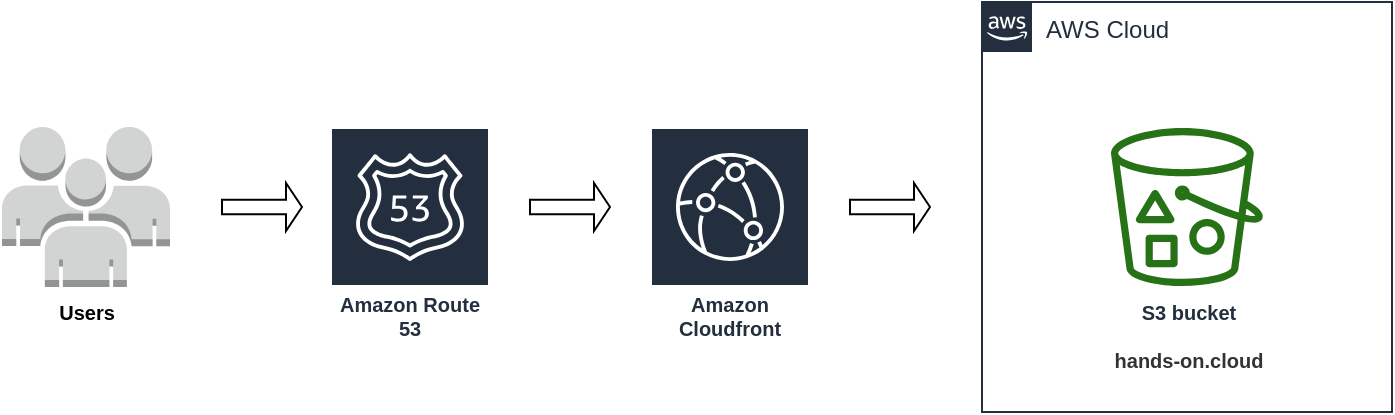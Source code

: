 <mxfile version="12.1.4" type="device" pages="4"><diagram id="q0QJYBcD4ypBnx96o0l9" name="production"><mxGraphModel dx="946" dy="547" grid="1" gridSize="10" guides="1" tooltips="1" connect="1" arrows="1" fold="1" page="1" pageScale="1" pageWidth="1100" pageHeight="850" math="0" shadow="0"><root><mxCell id="0"/><mxCell id="1" parent="0"/><mxCell id="BNt7Gj_Xx7AwM29JJTHv-16" value="AWS Cloud" style="points=[[0,0],[0.25,0],[0.5,0],[0.75,0],[1,0],[1,0.25],[1,0.5],[1,0.75],[1,1],[0.75,1],[0.5,1],[0.25,1],[0,1],[0,0.75],[0,0.5],[0,0.25]];outlineConnect=0;gradientColor=none;html=1;whiteSpace=wrap;fontSize=12;fontStyle=0;shape=mxgraph.aws4.group;grIcon=mxgraph.aws4.group_aws_cloud_alt;strokeColor=#232F3E;fillColor=none;verticalAlign=top;align=left;spacingLeft=30;fontColor=#232F3E;dashed=0;" parent="1" vertex="1"><mxGeometry x="530" y="40" width="205" height="205" as="geometry"/></mxCell><mxCell id="BNt7Gj_Xx7AwM29JJTHv-1" value="Users" style="outlineConnect=0;dashed=0;verticalLabelPosition=bottom;verticalAlign=top;align=center;html=1;shape=mxgraph.aws3.users;fillColor=#D2D3D3;gradientColor=none;fontStyle=1;fontSize=10;" parent="1" vertex="1"><mxGeometry x="40" y="102.5" width="84" height="80" as="geometry"/></mxCell><mxCell id="BNt7Gj_Xx7AwM29JJTHv-2" value="S3 bucket&lt;br&gt;&lt;br&gt;&lt;font color=&quot;#333333&quot;&gt;hands-on.cloud&lt;/font&gt;" style="outlineConnect=0;fontColor=#232F3E;gradientColor=none;fillColor=#277116;strokeColor=none;dashed=0;verticalLabelPosition=bottom;verticalAlign=top;align=center;html=1;fontSize=10;fontStyle=1;aspect=fixed;pointerEvents=1;shape=mxgraph.aws4.bucket_with_objects;" parent="1" vertex="1"><mxGeometry x="594.5" y="102.5" width="76" height="80" as="geometry"/></mxCell><mxCell id="BNt7Gj_Xx7AwM29JJTHv-4" value="Amazon Route 53" style="outlineConnect=0;fontColor=#232F3E;gradientColor=none;strokeColor=#ffffff;fillColor=#232F3E;dashed=0;verticalLabelPosition=middle;verticalAlign=bottom;align=center;html=1;whiteSpace=wrap;fontSize=10;fontStyle=1;spacing=3;shape=mxgraph.aws4.productIcon;prIcon=mxgraph.aws4.route_53;" parent="1" vertex="1"><mxGeometry x="204" y="102.5" width="80" height="110" as="geometry"/></mxCell><mxCell id="BNt7Gj_Xx7AwM29JJTHv-5" value="Amazon Cloudfront" style="outlineConnect=0;fontColor=#232F3E;gradientColor=none;strokeColor=#ffffff;fillColor=#232F3E;dashed=0;verticalLabelPosition=middle;verticalAlign=bottom;align=center;html=1;whiteSpace=wrap;fontSize=10;fontStyle=1;spacing=3;shape=mxgraph.aws4.productIcon;prIcon=mxgraph.aws4.cloudfront;" parent="1" vertex="1"><mxGeometry x="364" y="102.5" width="80" height="110" as="geometry"/></mxCell><mxCell id="BNt7Gj_Xx7AwM29JJTHv-12" value="" style="shape=singleArrow;whiteSpace=wrap;html=1;fontSize=10;" parent="1" vertex="1"><mxGeometry x="150" y="130.5" width="40" height="24" as="geometry"/></mxCell><mxCell id="BNt7Gj_Xx7AwM29JJTHv-13" value="" style="shape=singleArrow;whiteSpace=wrap;html=1;fontSize=10;" parent="1" vertex="1"><mxGeometry x="304" y="130.5" width="40" height="24" as="geometry"/></mxCell><mxCell id="BNt7Gj_Xx7AwM29JJTHv-14" value="" style="shape=singleArrow;whiteSpace=wrap;html=1;fontSize=10;" parent="1" vertex="1"><mxGeometry x="464" y="130.5" width="40" height="24" as="geometry"/></mxCell></root></mxGraphModel></diagram><diagram id="URPrMHOJ8IGA4-UzttIB" name="staging"><mxGraphModel dx="946" dy="547" grid="1" gridSize="10" guides="1" tooltips="1" connect="1" arrows="1" fold="1" page="1" pageScale="1" pageWidth="1100" pageHeight="850" math="0" shadow="0"><root><mxCell id="p6ujpcDAMckBVVnL0uS--0"/><mxCell id="p6ujpcDAMckBVVnL0uS--1" parent="p6ujpcDAMckBVVnL0uS--0"/><mxCell id="WwsDzcFB-O1G_sHYQ6km-0" value="AWS Cloud" style="points=[[0,0],[0.25,0],[0.5,0],[0.75,0],[1,0],[1,0.25],[1,0.5],[1,0.75],[1,1],[0.75,1],[0.5,1],[0.25,1],[0,1],[0,0.75],[0,0.5],[0,0.25]];outlineConnect=0;gradientColor=none;html=1;whiteSpace=wrap;fontSize=12;fontStyle=0;shape=mxgraph.aws4.group;grIcon=mxgraph.aws4.group_aws_cloud_alt;strokeColor=#232F3E;fillColor=none;verticalAlign=top;align=left;spacingLeft=30;fontColor=#232F3E;dashed=0;" parent="p6ujpcDAMckBVVnL0uS--1" vertex="1"><mxGeometry x="370" y="40" width="205" height="205" as="geometry"/></mxCell><mxCell id="WwsDzcFB-O1G_sHYQ6km-1" value="Users" style="outlineConnect=0;dashed=0;verticalLabelPosition=bottom;verticalAlign=top;align=center;html=1;shape=mxgraph.aws3.users;fillColor=#D2D3D3;gradientColor=none;fontStyle=1;fontSize=10;" parent="p6ujpcDAMckBVVnL0uS--1" vertex="1"><mxGeometry x="40" y="102.5" width="84" height="80" as="geometry"/></mxCell><mxCell id="WwsDzcFB-O1G_sHYQ6km-2" value="S3 bucket&lt;br&gt;&lt;br&gt;&lt;font color=&quot;#990000&quot;&gt;branch-name&lt;/font&gt;.&lt;font color=&quot;#333333&quot;&gt;hands-on.cloud&lt;/font&gt;" style="outlineConnect=0;fontColor=#232F3E;gradientColor=none;fillColor=#277116;strokeColor=none;dashed=0;verticalLabelPosition=bottom;verticalAlign=top;align=center;html=1;fontSize=10;fontStyle=1;aspect=fixed;pointerEvents=1;shape=mxgraph.aws4.bucket_with_objects;" parent="p6ujpcDAMckBVVnL0uS--1" vertex="1"><mxGeometry x="434.5" y="102.5" width="76" height="80" as="geometry"/></mxCell><mxCell id="WwsDzcFB-O1G_sHYQ6km-3" value="Amazon Route 53" style="outlineConnect=0;fontColor=#232F3E;gradientColor=none;strokeColor=#ffffff;fillColor=#232F3E;dashed=0;verticalLabelPosition=middle;verticalAlign=bottom;align=center;html=1;whiteSpace=wrap;fontSize=10;fontStyle=1;spacing=3;shape=mxgraph.aws4.productIcon;prIcon=mxgraph.aws4.route_53;" parent="p6ujpcDAMckBVVnL0uS--1" vertex="1"><mxGeometry x="204" y="102.5" width="80" height="110" as="geometry"/></mxCell><mxCell id="WwsDzcFB-O1G_sHYQ6km-5" value="" style="shape=singleArrow;whiteSpace=wrap;html=1;fontSize=10;" parent="p6ujpcDAMckBVVnL0uS--1" vertex="1"><mxGeometry x="150" y="130.5" width="40" height="24" as="geometry"/></mxCell><mxCell id="WwsDzcFB-O1G_sHYQ6km-6" value="" style="shape=singleArrow;whiteSpace=wrap;html=1;fontSize=10;" parent="p6ujpcDAMckBVVnL0uS--1" vertex="1"><mxGeometry x="304" y="130.5" width="40" height="24" as="geometry"/></mxCell></root></mxGraphModel></diagram><diagram id="4--gdwOFTwdftjHb-EaW" name="GitHub developer workflow"><mxGraphModel dx="946" dy="547" grid="1" gridSize="10" guides="1" tooltips="1" connect="1" arrows="1" fold="1" page="1" pageScale="1" pageWidth="1100" pageHeight="850" math="0" shadow="0"><root><mxCell id="Y6Z9N4S_cLI02Tj2c_G3-0"/><mxCell id="Y6Z9N4S_cLI02Tj2c_G3-1" parent="Y6Z9N4S_cLI02Tj2c_G3-0"/><mxCell id="Y6Z9N4S_cLI02Tj2c_G3-2" value="" style="rounded=1;whiteSpace=wrap;html=1;dashed=1;" parent="Y6Z9N4S_cLI02Tj2c_G3-1" vertex="1"><mxGeometry x="80" y="120" width="520" height="290" as="geometry"/></mxCell><mxCell id="Y6Z9N4S_cLI02Tj2c_G3-3" value="GitHub" style="text;html=1;strokeColor=none;fillColor=none;align=center;verticalAlign=middle;whiteSpace=wrap;rounded=0;dashed=1;fontStyle=1;fontColor=#000099;" parent="Y6Z9N4S_cLI02Tj2c_G3-1" vertex="1"><mxGeometry x="80" y="380" width="520" height="20" as="geometry"/></mxCell><mxCell id="Y6Z9N4S_cLI02Tj2c_G3-8" value="" style="group" parent="Y6Z9N4S_cLI02Tj2c_G3-1" vertex="1" connectable="0"><mxGeometry x="370" y="140" width="190" height="90" as="geometry"/></mxCell><mxCell id="Y6Z9N4S_cLI02Tj2c_G3-6" value="" style="strokeWidth=1;html=1;shape=mxgraph.flowchart.database;whiteSpace=wrap;fillColor=#dae8fc;strokeColor=#6c8ebf;" parent="Y6Z9N4S_cLI02Tj2c_G3-8" vertex="1"><mxGeometry x="65" width="60" height="60" as="geometry"/></mxCell><mxCell id="Y6Z9N4S_cLI02Tj2c_G3-7" value="andreivmaksimov/hands-on.cloud" style="text;html=1;strokeColor=none;fillColor=none;align=center;verticalAlign=middle;whiteSpace=wrap;rounded=0;fontColor=#004c99;" parent="Y6Z9N4S_cLI02Tj2c_G3-8" vertex="1"><mxGeometry y="70" width="190" height="20" as="geometry"/></mxCell><mxCell id="Y6Z9N4S_cLI02Tj2c_G3-9" value="" style="group" parent="Y6Z9N4S_cLI02Tj2c_G3-1" vertex="1" connectable="0"><mxGeometry x="100" y="140" width="190" height="90" as="geometry"/></mxCell><mxCell id="Y6Z9N4S_cLI02Tj2c_G3-4" value="" style="strokeWidth=1;html=1;shape=mxgraph.flowchart.database;whiteSpace=wrap;fillColor=#dae8fc;strokeColor=#6c8ebf;" parent="Y6Z9N4S_cLI02Tj2c_G3-9" vertex="1"><mxGeometry x="65" width="60" height="60" as="geometry"/></mxCell><mxCell id="Y6Z9N4S_cLI02Tj2c_G3-5" value="hands-on-cloud/hands-on.cloud" style="text;html=1;strokeColor=none;fillColor=none;align=center;verticalAlign=middle;whiteSpace=wrap;rounded=0;fontColor=#004c99;" parent="Y6Z9N4S_cLI02Tj2c_G3-9" vertex="1"><mxGeometry y="70" width="190" height="20" as="geometry"/></mxCell><mxCell id="Y6Z9N4S_cLI02Tj2c_G3-10" value="" style="rounded=1;whiteSpace=wrap;html=1;dashed=1;" parent="Y6Z9N4S_cLI02Tj2c_G3-1" vertex="1"><mxGeometry x="640" y="120" width="240" height="290" as="geometry"/></mxCell><mxCell id="Y6Z9N4S_cLI02Tj2c_G3-11" value="" style="group" parent="Y6Z9N4S_cLI02Tj2c_G3-1" vertex="1" connectable="0"><mxGeometry x="665" y="140" width="190" height="90" as="geometry"/></mxCell><mxCell id="Y6Z9N4S_cLI02Tj2c_G3-12" value="" style="strokeWidth=1;html=1;shape=mxgraph.flowchart.database;whiteSpace=wrap;fillColor=#dae8fc;strokeColor=#6c8ebf;" parent="Y6Z9N4S_cLI02Tj2c_G3-11" vertex="1"><mxGeometry x="65" width="60" height="60" as="geometry"/></mxCell><mxCell id="Y6Z9N4S_cLI02Tj2c_G3-13" value="andreivmaksimov/hands-on.cloud" style="text;html=1;strokeColor=none;fillColor=none;align=center;verticalAlign=middle;whiteSpace=wrap;rounded=0;fontColor=#004c99;" parent="Y6Z9N4S_cLI02Tj2c_G3-11" vertex="1"><mxGeometry y="70" width="190" height="20" as="geometry"/></mxCell><mxCell id="Y6Z9N4S_cLI02Tj2c_G3-14" value="Local machine" style="text;html=1;strokeColor=none;fillColor=none;align=center;verticalAlign=middle;whiteSpace=wrap;rounded=0;dashed=1;fontStyle=1;fontColor=#000099;" parent="Y6Z9N4S_cLI02Tj2c_G3-1" vertex="1"><mxGeometry x="640" y="380" width="240" height="20" as="geometry"/></mxCell><mxCell id="Y6Z9N4S_cLI02Tj2c_G3-28" style="edgeStyle=orthogonalEdgeStyle;curved=1;rounded=0;orthogonalLoop=1;jettySize=auto;html=1;entryX=1;entryY=0.5;entryDx=0;entryDy=0;fontColor=#333333;exitX=1;exitY=0.5;exitDx=0;exitDy=0;" parent="Y6Z9N4S_cLI02Tj2c_G3-1" source="Y6Z9N4S_cLI02Tj2c_G3-15" target="Y6Z9N4S_cLI02Tj2c_G3-19" edge="1"><mxGeometry relative="1" as="geometry"/></mxCell><mxCell id="Y6Z9N4S_cLI02Tj2c_G3-15" value="master" style="rounded=0;whiteSpace=wrap;html=1;strokeWidth=1;fillColor=#f8cecc;strokeColor=#b85450;" parent="Y6Z9N4S_cLI02Tj2c_G3-1" vertex="1"><mxGeometry x="720" y="240" width="80" height="30" as="geometry"/></mxCell><mxCell id="Y6Z9N4S_cLI02Tj2c_G3-16" value="master" style="rounded=0;whiteSpace=wrap;html=1;strokeWidth=1;fillColor=#f8cecc;strokeColor=#b85450;" parent="Y6Z9N4S_cLI02Tj2c_G3-1" vertex="1"><mxGeometry x="155" y="240" width="80" height="30" as="geometry"/></mxCell><mxCell id="Y6Z9N4S_cLI02Tj2c_G3-17" value="master" style="rounded=0;whiteSpace=wrap;html=1;strokeWidth=1;fillColor=#f8cecc;strokeColor=#b85450;" parent="Y6Z9N4S_cLI02Tj2c_G3-1" vertex="1"><mxGeometry x="425" y="240" width="80" height="30" as="geometry"/></mxCell><mxCell id="Y6Z9N4S_cLI02Tj2c_G3-34" style="edgeStyle=orthogonalEdgeStyle;curved=1;rounded=0;orthogonalLoop=1;jettySize=auto;html=1;exitX=0.25;exitY=1;exitDx=0;exitDy=0;entryX=0.5;entryY=1;entryDx=0;entryDy=0;fontSize=10;fontColor=#333333;" parent="Y6Z9N4S_cLI02Tj2c_G3-1" source="Y6Z9N4S_cLI02Tj2c_G3-18" target="Y6Z9N4S_cLI02Tj2c_G3-36" edge="1"><mxGeometry relative="1" as="geometry"><Array as="points"><mxPoint x="445" y="350"/><mxPoint x="195" y="350"/></Array></mxGeometry></mxCell><mxCell id="Y6Z9N4S_cLI02Tj2c_G3-18" value="feature-x" style="rounded=0;whiteSpace=wrap;html=1;strokeWidth=1;fillColor=#d5e8d4;strokeColor=#82b366;" parent="Y6Z9N4S_cLI02Tj2c_G3-1" vertex="1"><mxGeometry x="425" y="290" width="80" height="30" as="geometry"/></mxCell><mxCell id="Y6Z9N4S_cLI02Tj2c_G3-30" style="edgeStyle=orthogonalEdgeStyle;curved=1;rounded=0;orthogonalLoop=1;jettySize=auto;html=1;entryX=0.75;entryY=1;entryDx=0;entryDy=0;fontSize=10;fontColor=#333333;exitX=0.25;exitY=1;exitDx=0;exitDy=0;" parent="Y6Z9N4S_cLI02Tj2c_G3-1" source="Y6Z9N4S_cLI02Tj2c_G3-19" target="Y6Z9N4S_cLI02Tj2c_G3-18" edge="1"><mxGeometry relative="1" as="geometry"><Array as="points"><mxPoint x="740" y="350"/><mxPoint x="485" y="350"/></Array></mxGeometry></mxCell><mxCell id="Y6Z9N4S_cLI02Tj2c_G3-19" value="feature-x" style="rounded=0;whiteSpace=wrap;html=1;strokeWidth=1;fillColor=#d5e8d4;strokeColor=#82b366;" parent="Y6Z9N4S_cLI02Tj2c_G3-1" vertex="1"><mxGeometry x="720" y="290" width="80" height="30" as="geometry"/></mxCell><mxCell id="Y6Z9N4S_cLI02Tj2c_G3-20" style="edgeStyle=orthogonalEdgeStyle;rounded=0;orthogonalLoop=1;jettySize=auto;html=1;entryX=0.21;entryY=-0.007;entryDx=0;entryDy=0;entryPerimeter=0;fontColor=#333333;curved=1;exitX=0.5;exitY=0;exitDx=0;exitDy=0;exitPerimeter=0;" parent="Y6Z9N4S_cLI02Tj2c_G3-1" source="Y6Z9N4S_cLI02Tj2c_G3-4" target="Y6Z9N4S_cLI02Tj2c_G3-6" edge="1"><mxGeometry relative="1" as="geometry"><Array as="points"><mxPoint x="195" y="100"/><mxPoint x="448" y="100"/></Array></mxGeometry></mxCell><mxCell id="Y6Z9N4S_cLI02Tj2c_G3-22" value="fork" style="text;html=1;strokeColor=none;fillColor=none;align=center;verticalAlign=middle;whiteSpace=wrap;rounded=0;fontColor=#994c00;fontStyle=1;fontSize=10;" parent="Y6Z9N4S_cLI02Tj2c_G3-1" vertex="1"><mxGeometry x="320" y="80" width="40" height="20" as="geometry"/></mxCell><mxCell id="Y6Z9N4S_cLI02Tj2c_G3-24" value="clone" style="text;html=1;strokeColor=none;fillColor=none;align=center;verticalAlign=middle;whiteSpace=wrap;rounded=0;fontColor=#994c00;fontStyle=1;fontSize=10;" parent="Y6Z9N4S_cLI02Tj2c_G3-1" vertex="1"><mxGeometry x="600" y="80" width="40" height="20" as="geometry"/></mxCell><mxCell id="Y6Z9N4S_cLI02Tj2c_G3-26" style="edgeStyle=orthogonalEdgeStyle;curved=1;rounded=0;orthogonalLoop=1;jettySize=auto;html=1;entryX=0.5;entryY=0;entryDx=0;entryDy=0;entryPerimeter=0;fontColor=#333333;exitX=0.838;exitY=0.012;exitDx=0;exitDy=0;exitPerimeter=0;" parent="Y6Z9N4S_cLI02Tj2c_G3-1" source="Y6Z9N4S_cLI02Tj2c_G3-6" target="Y6Z9N4S_cLI02Tj2c_G3-12" edge="1"><mxGeometry relative="1" as="geometry"><Array as="points"><mxPoint x="485" y="100"/><mxPoint x="760" y="100"/></Array></mxGeometry></mxCell><mxCell id="Y6Z9N4S_cLI02Tj2c_G3-29" value="branch" style="text;html=1;strokeColor=none;fillColor=none;align=center;verticalAlign=middle;whiteSpace=wrap;rounded=0;fontColor=#994c00;fontStyle=1;fontSize=10;" parent="Y6Z9N4S_cLI02Tj2c_G3-1" vertex="1"><mxGeometry x="830" y="270" width="40" height="20" as="geometry"/></mxCell><mxCell id="Y6Z9N4S_cLI02Tj2c_G3-31" value="push" style="text;html=1;strokeColor=none;fillColor=none;align=center;verticalAlign=middle;whiteSpace=wrap;rounded=0;fontColor=#994c00;fontStyle=1;fontSize=10;" parent="Y6Z9N4S_cLI02Tj2c_G3-1" vertex="1"><mxGeometry x="600" y="350" width="40" height="20" as="geometry"/></mxCell><mxCell id="Y6Z9N4S_cLI02Tj2c_G3-35" value="pull request" style="text;html=1;strokeColor=none;fillColor=none;align=center;verticalAlign=middle;whiteSpace=wrap;rounded=0;fontColor=#994c00;fontStyle=1;fontSize=10;" parent="Y6Z9N4S_cLI02Tj2c_G3-1" vertex="1"><mxGeometry x="290" y="350" width="80" height="20" as="geometry"/></mxCell><mxCell id="Y6Z9N4S_cLI02Tj2c_G3-37" style="edgeStyle=orthogonalEdgeStyle;curved=1;rounded=0;orthogonalLoop=1;jettySize=auto;html=1;entryX=0;entryY=0.5;entryDx=0;entryDy=0;fontSize=10;fontColor=#000099;exitX=0;exitY=0.5;exitDx=0;exitDy=0;" parent="Y6Z9N4S_cLI02Tj2c_G3-1" source="Y6Z9N4S_cLI02Tj2c_G3-36" target="Y6Z9N4S_cLI02Tj2c_G3-16" edge="1"><mxGeometry relative="1" as="geometry"/></mxCell><mxCell id="Y6Z9N4S_cLI02Tj2c_G3-36" value="pull/#" style="rounded=0;whiteSpace=wrap;html=1;strokeWidth=1;fillColor=#d5e8d4;strokeColor=#82b366;" parent="Y6Z9N4S_cLI02Tj2c_G3-1" vertex="1"><mxGeometry x="155" y="290" width="80" height="30" as="geometry"/></mxCell><mxCell id="Y6Z9N4S_cLI02Tj2c_G3-38" value="merge" style="text;html=1;strokeColor=none;fillColor=none;align=center;verticalAlign=middle;whiteSpace=wrap;rounded=0;fontColor=#994c00;fontStyle=1;fontSize=10;" parent="Y6Z9N4S_cLI02Tj2c_G3-1" vertex="1"><mxGeometry x="80" y="265" width="60" height="20" as="geometry"/></mxCell></root></mxGraphModel></diagram><diagram id="YCNjUTonxBZTyRJ_6r_D" name="CICD pipeline"><mxGraphModel dx="946" dy="498" grid="1" gridSize="10" guides="1" tooltips="1" connect="1" arrows="1" fold="1" page="1" pageScale="1" pageWidth="1100" pageHeight="850" math="0" shadow="0"><root><mxCell id="TQi9sBt4IpiqX0KVadWC-0"/><mxCell id="TQi9sBt4IpiqX0KVadWC-1" parent="TQi9sBt4IpiqX0KVadWC-0"/><mxCell id="TQi9sBt4IpiqX0KVadWC-22" style="edgeStyle=orthogonalEdgeStyle;orthogonalLoop=1;jettySize=auto;html=1;entryX=0;entryY=0.5;entryDx=0;entryDy=0;entryPerimeter=0;sourcePerimeterSpacing=0;targetPerimeterSpacing=0;strokeColor=#4d4d4d;strokeWidth=2;fontSize=18;fontColor=#990000;curved=1;exitX=0.76;exitY=0;exitDx=0;exitDy=0;exitPerimeter=0;startSize=6;labelBackgroundColor=none;" edge="1" parent="TQi9sBt4IpiqX0KVadWC-1" source="TQi9sBt4IpiqX0KVadWC-2" target="TQi9sBt4IpiqX0KVadWC-3"><mxGeometry relative="1" as="geometry"/></mxCell><mxCell id="TQi9sBt4IpiqX0KVadWC-2" value="" style="outlineConnect=0;dashed=0;verticalLabelPosition=bottom;verticalAlign=top;align=center;html=1;shape=mxgraph.aws3.users;fillColor=#D2D3D3;gradientColor=none;fontStyle=1;fontColor=#333333;fontSize=14;" vertex="1" parent="TQi9sBt4IpiqX0KVadWC-1"><mxGeometry x="40" y="202" width="66" height="63" as="geometry"/></mxCell><mxCell id="TQi9sBt4IpiqX0KVadWC-5" value="" style="group;fontStyle=1" vertex="1" connectable="0" parent="TQi9sBt4IpiqX0KVadWC-1"><mxGeometry x="243" y="120" width="60" height="82" as="geometry"/></mxCell><mxCell id="TQi9sBt4IpiqX0KVadWC-3" value="" style="strokeWidth=2;html=1;shape=mxgraph.flowchart.database;whiteSpace=wrap;fillColor=#dae8fc;strokeColor=#6c8ebf;" vertex="1" parent="TQi9sBt4IpiqX0KVadWC-5"><mxGeometry width="60" height="60" as="geometry"/></mxCell><mxCell id="TQi9sBt4IpiqX0KVadWC-4" value="GitHub" style="text;html=1;strokeColor=none;fillColor=none;align=center;verticalAlign=middle;whiteSpace=wrap;rounded=0;fontStyle=1;fontColor=#333333;fontSize=14;" vertex="1" parent="TQi9sBt4IpiqX0KVadWC-5"><mxGeometry y="62" width="60" height="20" as="geometry"/></mxCell><mxCell id="TQi9sBt4IpiqX0KVadWC-16" value="" style="group" vertex="1" connectable="0" parent="TQi9sBt4IpiqX0KVadWC-1"><mxGeometry x="440" y="40" width="240" height="200" as="geometry"/></mxCell><mxCell id="TQi9sBt4IpiqX0KVadWC-8" value="" style="rounded=1;whiteSpace=wrap;html=1;align=center;verticalAlign=top;fontColor=#990000;fontSize=18;" vertex="1" parent="TQi9sBt4IpiqX0KVadWC-16"><mxGeometry y="40" width="240" height="160" as="geometry"/></mxCell><mxCell id="TQi9sBt4IpiqX0KVadWC-9" value="&lt;b&gt;&lt;font style=&quot;font-size: 16px&quot;&gt;BUILD&lt;/font&gt;&lt;/b&gt;" style="text;html=1;strokeColor=none;fillColor=none;align=center;verticalAlign=middle;whiteSpace=wrap;rounded=0;fontColor=#333333;" vertex="1" parent="TQi9sBt4IpiqX0KVadWC-16"><mxGeometry x="90" y="55" width="120" height="30" as="geometry"/></mxCell><mxCell id="TQi9sBt4IpiqX0KVadWC-10" value="&lt;b&gt;&lt;font style=&quot;font-size: 16px&quot;&gt;TEST&lt;/font&gt;&lt;/b&gt;" style="text;html=1;strokeColor=none;fillColor=none;align=center;verticalAlign=middle;whiteSpace=wrap;rounded=0;fontColor=#333333;" vertex="1" parent="TQi9sBt4IpiqX0KVadWC-16"><mxGeometry x="90" y="105" width="120" height="30" as="geometry"/></mxCell><mxCell id="TQi9sBt4IpiqX0KVadWC-12" style="edgeStyle=orthogonalEdgeStyle;rounded=0;orthogonalLoop=1;jettySize=auto;html=1;entryX=0.5;entryY=0;entryDx=0;entryDy=0;fontColor=#333333;" edge="1" parent="TQi9sBt4IpiqX0KVadWC-16" source="TQi9sBt4IpiqX0KVadWC-9" target="TQi9sBt4IpiqX0KVadWC-10"><mxGeometry relative="1" as="geometry"/></mxCell><mxCell id="TQi9sBt4IpiqX0KVadWC-11" value="&lt;b&gt;&lt;font style=&quot;font-size: 16px&quot;&gt;DEPLOY&lt;/font&gt;&lt;/b&gt;" style="text;html=1;strokeColor=none;fillColor=none;align=center;verticalAlign=middle;whiteSpace=wrap;rounded=0;fontColor=#333333;" vertex="1" parent="TQi9sBt4IpiqX0KVadWC-16"><mxGeometry x="90" y="155" width="120" height="30" as="geometry"/></mxCell><mxCell id="TQi9sBt4IpiqX0KVadWC-13" style="edgeStyle=orthogonalEdgeStyle;rounded=0;orthogonalLoop=1;jettySize=auto;html=1;fontColor=#333333;" edge="1" parent="TQi9sBt4IpiqX0KVadWC-16" source="TQi9sBt4IpiqX0KVadWC-10" target="TQi9sBt4IpiqX0KVadWC-11"><mxGeometry relative="1" as="geometry"/></mxCell><mxCell id="TQi9sBt4IpiqX0KVadWC-14" value="" style="outlineConnect=0;dashed=0;verticalLabelPosition=bottom;verticalAlign=top;align=center;html=1;shape=mxgraph.aws3.automation;fillColor=#759C3E;gradientColor=none;fontSize=16;fontColor=#990000;" vertex="1" parent="TQi9sBt4IpiqX0KVadWC-16"><mxGeometry x="40" y="100" width="39" height="40" as="geometry"/></mxCell><mxCell id="TQi9sBt4IpiqX0KVadWC-15" value="&lt;b&gt;CircleCI&lt;/b&gt;" style="text;html=1;strokeColor=none;fillColor=none;align=center;verticalAlign=middle;whiteSpace=wrap;rounded=0;fontSize=18;fontColor=#333333;" vertex="1" parent="TQi9sBt4IpiqX0KVadWC-16"><mxGeometry width="240" height="40" as="geometry"/></mxCell><mxCell id="TQi9sBt4IpiqX0KVadWC-21" style="edgeStyle=orthogonalEdgeStyle;rounded=0;orthogonalLoop=1;jettySize=auto;html=1;entryX=1;entryY=0.5;entryDx=0;entryDy=0;fontSize=18;fontColor=#990000;strokeWidth=2;strokeColor=#4d4d4d;targetPerimeterSpacing=0;sourcePerimeterSpacing=0;curved=1;exitX=1;exitY=0.5;exitDx=0;exitDy=0;" edge="1" parent="TQi9sBt4IpiqX0KVadWC-1" source="TQi9sBt4IpiqX0KVadWC-8" target="TQi9sBt4IpiqX0KVadWC-19"><mxGeometry relative="1" as="geometry"><Array as="points"><mxPoint x="730" y="160"/><mxPoint x="730" y="380"/></Array></mxGeometry></mxCell><mxCell id="U5M7b9Xb0HBlTVSnwsIK-4" style="edgeStyle=orthogonalEdgeStyle;orthogonalLoop=1;jettySize=auto;html=1;entryX=0.5;entryY=1;entryDx=0;entryDy=0;entryPerimeter=0;labelBackgroundColor=none;startSize=6;sourcePerimeterSpacing=0;targetPerimeterSpacing=0;strokeColor=#4d4d4d;strokeWidth=2;fontSize=14;fontColor=#333333;curved=1;" edge="1" parent="TQi9sBt4IpiqX0KVadWC-1" source="TQi9sBt4IpiqX0KVadWC-17" target="TQi9sBt4IpiqX0KVadWC-2"><mxGeometry relative="1" as="geometry"><Array as="points"><mxPoint x="73" y="310"/></Array></mxGeometry></mxCell><mxCell id="TQi9sBt4IpiqX0KVadWC-17" value="pr-##" style="rounded=0;whiteSpace=wrap;html=1;fontSize=18;fontColor=#333333;align=center;fillColor=#f5f5f5;strokeColor=#666666;" vertex="1" parent="TQi9sBt4IpiqX0KVadWC-1"><mxGeometry x="440" y="280" width="240" height="40" as="geometry"/></mxCell><mxCell id="U5M7b9Xb0HBlTVSnwsIK-5" style="edgeStyle=orthogonalEdgeStyle;curved=1;orthogonalLoop=1;jettySize=auto;html=1;labelBackgroundColor=none;startSize=6;sourcePerimeterSpacing=0;targetPerimeterSpacing=0;strokeColor=#4d4d4d;strokeWidth=2;fontSize=14;fontColor=#333333;" edge="1" parent="TQi9sBt4IpiqX0KVadWC-1" source="TQi9sBt4IpiqX0KVadWC-19"><mxGeometry relative="1" as="geometry"><mxPoint x="73" y="290" as="targetPoint"/></mxGeometry></mxCell><mxCell id="TQi9sBt4IpiqX0KVadWC-19" value="production" style="rounded=0;whiteSpace=wrap;html=1;fontSize=18;fontColor=#333333;align=center;fillColor=#f5f5f5;strokeColor=#666666;" vertex="1" parent="TQi9sBt4IpiqX0KVadWC-1"><mxGeometry x="440" y="360" width="240" height="40" as="geometry"/></mxCell><mxCell id="TQi9sBt4IpiqX0KVadWC-20" style="edgeStyle=orthogonalEdgeStyle;rounded=0;orthogonalLoop=1;jettySize=auto;html=1;entryX=1;entryY=0.5;entryDx=0;entryDy=0;fontSize=18;fontColor=#990000;strokeWidth=2;strokeColor=#4d4d4d;targetPerimeterSpacing=0;sourcePerimeterSpacing=0;exitX=1;exitY=0.5;exitDx=0;exitDy=0;curved=1;" edge="1" parent="TQi9sBt4IpiqX0KVadWC-1" source="TQi9sBt4IpiqX0KVadWC-8" target="TQi9sBt4IpiqX0KVadWC-17"><mxGeometry relative="1" as="geometry"><Array as="points"><mxPoint x="710" y="160"/><mxPoint x="710" y="300"/></Array></mxGeometry></mxCell><mxCell id="U5M7b9Xb0HBlTVSnwsIK-0" value="&lt;font style=&quot;font-size: 14px&quot;&gt;push&lt;/font&gt;" style="text;html=1;strokeColor=none;fillColor=none;align=center;verticalAlign=middle;whiteSpace=wrap;rounded=0;fontColor=#994c00;fontStyle=1;fontSize=10;labelBackgroundColor=none;" vertex="1" parent="TQi9sBt4IpiqX0KVadWC-1"><mxGeometry x="76" y="141" width="60" height="20" as="geometry"/></mxCell><mxCell id="U5M7b9Xb0HBlTVSnwsIK-2" style="edgeStyle=orthogonalEdgeStyle;curved=1;orthogonalLoop=1;jettySize=auto;html=1;labelBackgroundColor=none;startSize=6;sourcePerimeterSpacing=0;targetPerimeterSpacing=0;strokeColor=#4d4d4d;strokeWidth=2;fontSize=14;fontColor=#333333;" edge="1" parent="TQi9sBt4IpiqX0KVadWC-1" source="TQi9sBt4IpiqX0KVadWC-3"><mxGeometry relative="1" as="geometry"><mxPoint x="440" y="150" as="targetPoint"/></mxGeometry></mxCell><mxCell id="U5M7b9Xb0HBlTVSnwsIK-3" value="&lt;font style=&quot;font-size: 14px&quot;&gt;checkout&lt;/font&gt;" style="text;html=1;strokeColor=none;fillColor=none;align=center;verticalAlign=middle;whiteSpace=wrap;rounded=0;fontColor=#994c00;fontStyle=1;fontSize=10;labelBackgroundColor=none;" vertex="1" parent="TQi9sBt4IpiqX0KVadWC-1"><mxGeometry x="341.5" y="120" width="60" height="20" as="geometry"/></mxCell><mxCell id="U5M7b9Xb0HBlTVSnwsIK-6" value="&lt;font style=&quot;font-size: 14px&quot;&gt;result&lt;/font&gt;" style="text;html=1;strokeColor=none;fillColor=none;align=center;verticalAlign=middle;whiteSpace=wrap;rounded=0;fontColor=#004c99;fontStyle=1;fontSize=10;labelBackgroundColor=none;" vertex="1" parent="TQi9sBt4IpiqX0KVadWC-1"><mxGeometry x="240" y="280" width="60" height="20" as="geometry"/></mxCell><mxCell id="U5M7b9Xb0HBlTVSnwsIK-7" value="&lt;font style=&quot;font-size: 14px&quot;&gt;result&lt;/font&gt;" style="text;html=1;strokeColor=none;fillColor=none;align=center;verticalAlign=middle;whiteSpace=wrap;rounded=0;fontColor=#004c99;fontStyle=1;fontSize=10;labelBackgroundColor=none;" vertex="1" parent="TQi9sBt4IpiqX0KVadWC-1"><mxGeometry x="240" y="350" width="60" height="20" as="geometry"/></mxCell></root></mxGraphModel></diagram></mxfile>
